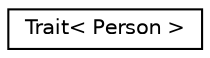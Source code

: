 digraph "Graphical Class Hierarchy"
{
  edge [fontname="Helvetica",fontsize="10",labelfontname="Helvetica",labelfontsize="10"];
  node [fontname="Helvetica",fontsize="10",shape=record];
  rankdir="LR";
  Node0 [label="Trait\< Person \>",height=0.2,width=0.4,color="black", fillcolor="white", style="filled",URL="$structTrait_3_01Person_01_4.html"];
}
